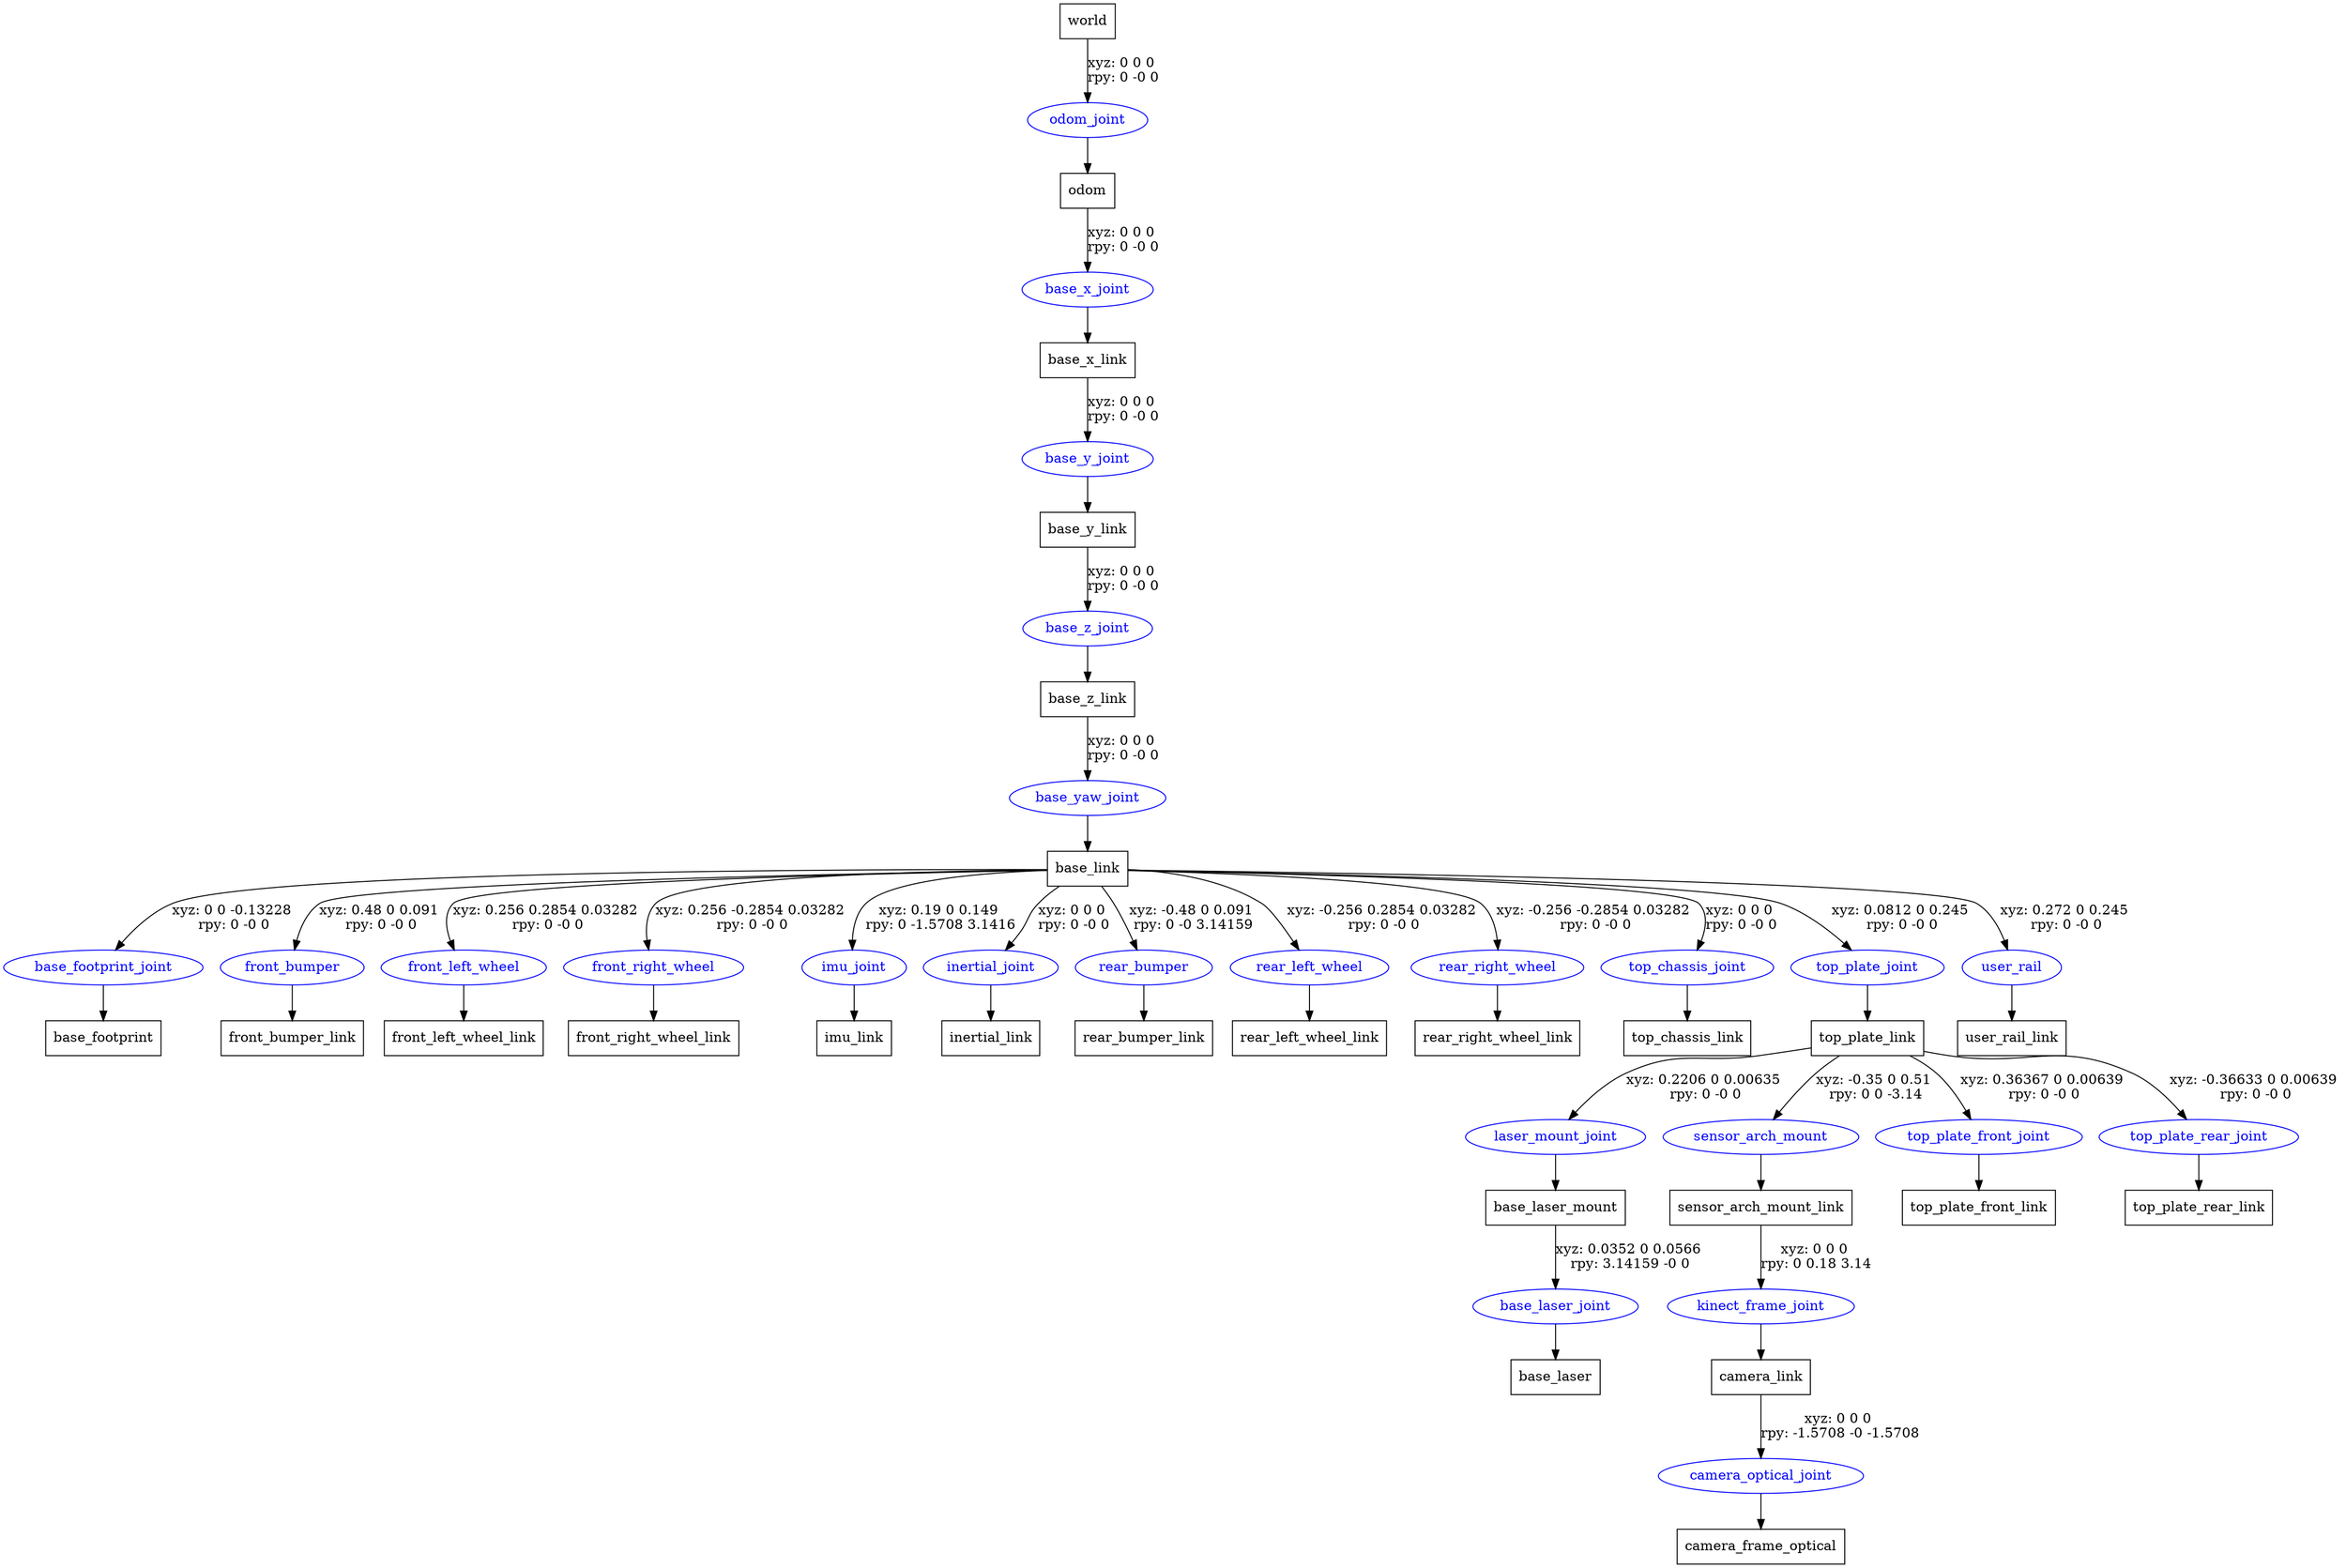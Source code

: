 digraph G {
node [shape=box];
"world" [label="world"];
"odom" [label="odom"];
"base_x_link" [label="base_x_link"];
"base_y_link" [label="base_y_link"];
"base_z_link" [label="base_z_link"];
"base_link" [label="base_link"];
"base_footprint" [label="base_footprint"];
"front_bumper_link" [label="front_bumper_link"];
"front_left_wheel_link" [label="front_left_wheel_link"];
"front_right_wheel_link" [label="front_right_wheel_link"];
"imu_link" [label="imu_link"];
"inertial_link" [label="inertial_link"];
"rear_bumper_link" [label="rear_bumper_link"];
"rear_left_wheel_link" [label="rear_left_wheel_link"];
"rear_right_wheel_link" [label="rear_right_wheel_link"];
"top_chassis_link" [label="top_chassis_link"];
"top_plate_link" [label="top_plate_link"];
"base_laser_mount" [label="base_laser_mount"];
"base_laser" [label="base_laser"];
"sensor_arch_mount_link" [label="sensor_arch_mount_link"];
"camera_link" [label="camera_link"];
"camera_frame_optical" [label="camera_frame_optical"];
"top_plate_front_link" [label="top_plate_front_link"];
"top_plate_rear_link" [label="top_plate_rear_link"];
"user_rail_link" [label="user_rail_link"];
node [shape=ellipse, color=blue, fontcolor=blue];
"world" -> "odom_joint" [label="xyz: 0 0 0 \nrpy: 0 -0 0"]
"odom_joint" -> "odom"
"odom" -> "base_x_joint" [label="xyz: 0 0 0 \nrpy: 0 -0 0"]
"base_x_joint" -> "base_x_link"
"base_x_link" -> "base_y_joint" [label="xyz: 0 0 0 \nrpy: 0 -0 0"]
"base_y_joint" -> "base_y_link"
"base_y_link" -> "base_z_joint" [label="xyz: 0 0 0 \nrpy: 0 -0 0"]
"base_z_joint" -> "base_z_link"
"base_z_link" -> "base_yaw_joint" [label="xyz: 0 0 0 \nrpy: 0 -0 0"]
"base_yaw_joint" -> "base_link"
"base_link" -> "base_footprint_joint" [label="xyz: 0 0 -0.13228 \nrpy: 0 -0 0"]
"base_footprint_joint" -> "base_footprint"
"base_link" -> "front_bumper" [label="xyz: 0.48 0 0.091 \nrpy: 0 -0 0"]
"front_bumper" -> "front_bumper_link"
"base_link" -> "front_left_wheel" [label="xyz: 0.256 0.2854 0.03282 \nrpy: 0 -0 0"]
"front_left_wheel" -> "front_left_wheel_link"
"base_link" -> "front_right_wheel" [label="xyz: 0.256 -0.2854 0.03282 \nrpy: 0 -0 0"]
"front_right_wheel" -> "front_right_wheel_link"
"base_link" -> "imu_joint" [label="xyz: 0.19 0 0.149 \nrpy: 0 -1.5708 3.1416"]
"imu_joint" -> "imu_link"
"base_link" -> "inertial_joint" [label="xyz: 0 0 0 \nrpy: 0 -0 0"]
"inertial_joint" -> "inertial_link"
"base_link" -> "rear_bumper" [label="xyz: -0.48 0 0.091 \nrpy: 0 -0 3.14159"]
"rear_bumper" -> "rear_bumper_link"
"base_link" -> "rear_left_wheel" [label="xyz: -0.256 0.2854 0.03282 \nrpy: 0 -0 0"]
"rear_left_wheel" -> "rear_left_wheel_link"
"base_link" -> "rear_right_wheel" [label="xyz: -0.256 -0.2854 0.03282 \nrpy: 0 -0 0"]
"rear_right_wheel" -> "rear_right_wheel_link"
"base_link" -> "top_chassis_joint" [label="xyz: 0 0 0 \nrpy: 0 -0 0"]
"top_chassis_joint" -> "top_chassis_link"
"base_link" -> "top_plate_joint" [label="xyz: 0.0812 0 0.245 \nrpy: 0 -0 0"]
"top_plate_joint" -> "top_plate_link"
"top_plate_link" -> "laser_mount_joint" [label="xyz: 0.2206 0 0.00635 \nrpy: 0 -0 0"]
"laser_mount_joint" -> "base_laser_mount"
"base_laser_mount" -> "base_laser_joint" [label="xyz: 0.0352 0 0.0566 \nrpy: 3.14159 -0 0"]
"base_laser_joint" -> "base_laser"
"top_plate_link" -> "sensor_arch_mount" [label="xyz: -0.35 0 0.51 \nrpy: 0 0 -3.14"]
"sensor_arch_mount" -> "sensor_arch_mount_link"
"sensor_arch_mount_link" -> "kinect_frame_joint" [label="xyz: 0 0 0 \nrpy: 0 0.18 3.14"]
"kinect_frame_joint" -> "camera_link"
"camera_link" -> "camera_optical_joint" [label="xyz: 0 0 0 \nrpy: -1.5708 -0 -1.5708"]
"camera_optical_joint" -> "camera_frame_optical"
"top_plate_link" -> "top_plate_front_joint" [label="xyz: 0.36367 0 0.00639 \nrpy: 0 -0 0"]
"top_plate_front_joint" -> "top_plate_front_link"
"top_plate_link" -> "top_plate_rear_joint" [label="xyz: -0.36633 0 0.00639 \nrpy: 0 -0 0"]
"top_plate_rear_joint" -> "top_plate_rear_link"
"base_link" -> "user_rail" [label="xyz: 0.272 0 0.245 \nrpy: 0 -0 0"]
"user_rail" -> "user_rail_link"
}
